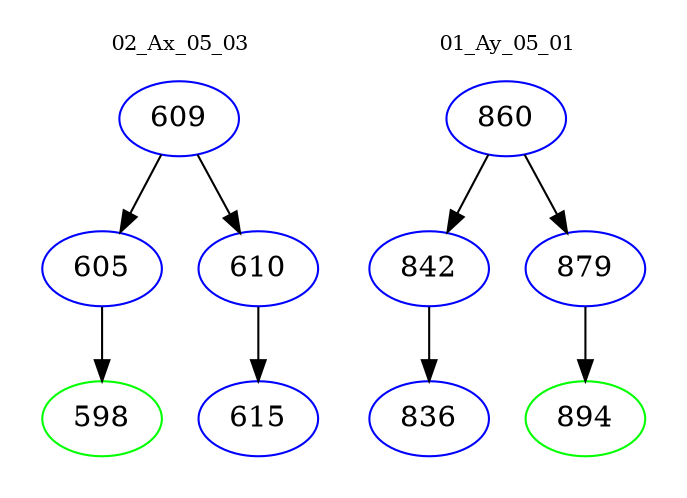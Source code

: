 digraph{
subgraph cluster_0 {
color = white
label = "02_Ax_05_03";
fontsize=10;
T0_609 [label="609", color="blue"]
T0_609 -> T0_605 [color="black"]
T0_605 [label="605", color="blue"]
T0_605 -> T0_598 [color="black"]
T0_598 [label="598", color="green"]
T0_609 -> T0_610 [color="black"]
T0_610 [label="610", color="blue"]
T0_610 -> T0_615 [color="black"]
T0_615 [label="615", color="blue"]
}
subgraph cluster_1 {
color = white
label = "01_Ay_05_01";
fontsize=10;
T1_860 [label="860", color="blue"]
T1_860 -> T1_842 [color="black"]
T1_842 [label="842", color="blue"]
T1_842 -> T1_836 [color="black"]
T1_836 [label="836", color="blue"]
T1_860 -> T1_879 [color="black"]
T1_879 [label="879", color="blue"]
T1_879 -> T1_894 [color="black"]
T1_894 [label="894", color="green"]
}
}
